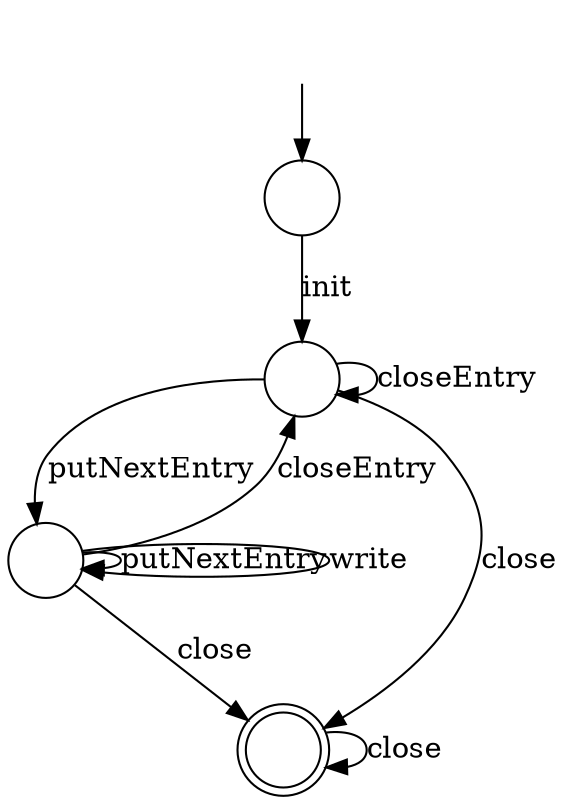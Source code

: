 digraph Automaton {
initial [shape=plaintext,label=""];
0 [shape=circle,label=""]
1 [shape=circle,label=""]
2 [shape=circle,label=""]
3 [shape=doublecircle,label=""]
initial -> 0
0 -> 1 [label="init"]
1 -> 1 [label="closeEntry"]
1 -> 2 [label="putNextEntry"]
1 -> 3 [label="close"]
2 -> 2 [label="putNextEntry"]
2 -> 2 [label="write"]
2 -> 1 [label="closeEntry"]
2 -> 3 [label="close"]
3 -> 3 [label="close"]
}